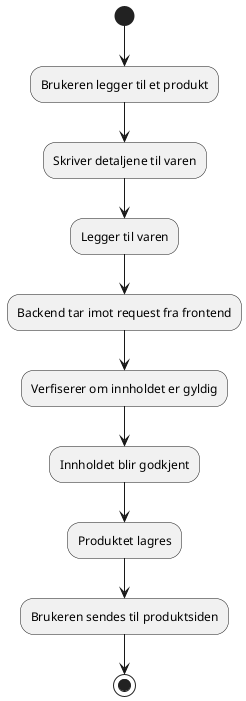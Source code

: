 @startuml
(*) --> "Brukeren legger til et produkt"
"Brukeren legger til et produkt" --> "Skriver detaljene til varen"
"Skriver detaljene til varen" --> "Legger til varen"
"Legger til varen" --> "Backend tar imot request fra frontend"
"Backend tar imot request fra frontend" --> "Verfiserer om innholdet er gyldig"
"Verfiserer om innholdet er gyldig" --> "Innholdet blir godkjent"
"Innholdet blir godkjent" --> "Produktet lagres" 
"Produktet lagres" --> "Brukeren sendes til produktsiden" 
"Brukeren sendes til produktsiden" -->(*)
@enduml